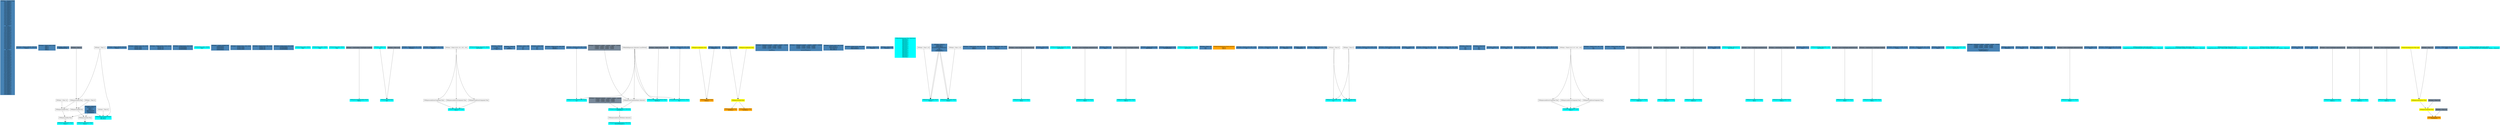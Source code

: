 digraph G {
node0 [shape="box" color="steelblue" style="filled" label="VFXValue`1 Boolean (True)
_vfx_enabled_a
_vfx_enabled_b
_vfx_enabled_c
_vfx_enabled_d
_vfx_enabled_e
_vfx_enabled_a
_vfx_enabled_b
_vfx_enabled_c
_vfx_enabled_d
_vfx_enabled_e
_vfx_enabled_a
_vfx_enabled_b
_vfx_enabled_c
_vfx_enabled_d
_vfx_enabled_e
_vfx_enabled_a
_vfx_enabled_b
_vfx_enabled_c
_vfx_enabled_a
_vfx_enabled_b
_vfx_enabled_c
_vfx_enabled_d
_vfx_enabled_a
Alive_a
_vfx_enabled_b
_vfx_enabled_c
_vfx_enabled_d
_vfx_enabled_e
_vfx_enabled_f
_vfx_enabled_a
_vfx_enabled_b
_vfx_enabled_c
_vfx_enabled_d
_vfx_enabled_e
_vfx_enabled_a
_vfx_enabled_b
_vfx_enabled_c
_vfx_enabled_d
_vfx_enabled_e
_vfx_enabled_a
_vfx_enabled_b
_vfx_enabled_c
_vfx_enabled_a
_vfx_enabled_b
_vfx_enabled_c
_vfx_enabled_a
Alive_a
_vfx_enabled_b
_vfx_enabled_c
_vfx_enabled_d
_vfx_enabled_a
_vfx_enabled_b
_vfx_enabled_c
_vfx_enabled_a
_vfx_enabled_b
_vfx_enabled_a
_vfx_enabled_b
_vfx_enabled_c
_vfx_enabled_d
_vfx_enabled_e
_vfx_enabled_a
_vfx_enabled_b
_vfx_enabled_c
_vfx_enabled_a
_vfx_enabled_b
_vfx_enabled_c
_vfx_enabled_d
_vfx_enabled_e
_vfx_enabled_f
_vfx_enabled_g
_vfx_enabled_h
_vfx_enabled_a
_vfx_enabled_b
_vfx_enabled_c
_vfx_enabled_d
_vfx_enabled_a
_vfx_enabled_b
_vfx_enabled_c
_vfx_enabled_d
_vfx_enabled_e
_vfx_enabled_a
_vfx_enabled_b
_vfx_enabled_c
_vfx_enabled_a
_vfx_enabled_b
_vfx_enabled_c
_vfx_enabled_a
_vfx_enabled_a
_vfx_enabled_a
_vfx_enabled_a"]
node1 [shape="box" color="steelblue" style="filled" label="VFXValue`1 Float2 ((1000.00, 1000.00))
Count_a"]
node2 [shape="box" color="steelblue" style="filled" label="VFXValue`1 Float2 ((0.00, 0.00))
Delay_a
Delay_a
Delay_a
Delay_a"]
node3 [shape="box" color="steelblue" style="filled" label="VFXValue`1 Float (0,1)
DelayBeforeLoop"]
node4 [shape="box" color="cyan" style="filled" label="VFXExpressionCombine Float2
Count_a"]
node5 [shape="box" label="VFXExpressionMax Float"]
node6 [shape="box" label="VFXExpressionAdd Float"]
node7 [shape="box" label="VFXValue`1 Float (15)"]
node8 [shape="box" label="VFXExpressionMul Float"]
node9 [shape="box" label="VFXValue`1 Float (1)"]
node10 [shape="box" color="lightslategray" style="filled" label="VFXValue`1 Float (4)"]
node11 [shape="box" color="steelblue" style="filled" label="VFXValue`1 Float (0)
LifetimeLoss_a
radius_a
radius_a
alphaThreshold
LifetimeLoss_a
_CracksActive"]
node12 [shape="box" color="cyan" style="filled" label="VFXExpressionCombine Float2
Count_a"]
node13 [shape="box" label="VFXExpressionMax Float"]
node14 [shape="box" label="VFXExpressionAdd Float"]
node15 [shape="box" label="VFXValue`1 Float (5)"]
node16 [shape="box" color="steelblue" style="filled" label="VFXValue`1 Float2 ((300.00, 300.00))
Count_a"]
node17 [shape="box" color="steelblue" style="filled" label="VFXValue`1 Float3 ((-0.20, 5.64, 0.65))
bounds_center
bounds_center
bounds_center"]
node18 [shape="box" color="steelblue" style="filled" label="VFXValue`1 Float3 ((20.00, 10.00, 20.00))
bounds_size
bounds_size
bounds_size"]
node19 [shape="box" color="steelblue" style="filled" label="VFXValue`1 Float3 ((0.33, 0.50, 0.50))
boundsPadding
boundsPadding
boundsPadding"]
node20 [shape="box" color="cyan" style="filled" label="VFXMeshValue Mesh (33656)
mesh"]
node21 [shape="box" color="steelblue" style="filled" label="VFXValue`1 Uint32 (4294967295)
subMeshMask
subMeshMask
subMeshMask
subMeshMask"]
node22 [shape="box" color="steelblue" style="filled" label="VFXValue`1 Float3 ((-0.01, 1.40, -0.02))
bounds_center
bounds_center
bounds_center"]
node23 [shape="box" color="steelblue" style="filled" label="VFXValue`1 Float3 ((3.00, 3.96, 3.06))
bounds_size
bounds_size
bounds_size"]
node24 [shape="box" color="steelblue" style="filled" label="VFXValue`1 Float3 ((0.50, 0.50, 0.50))
boundsPadding
boundsPadding
boundsPadding"]
node25 [shape="box" color="cyan" style="filled" label="VFXMeshValue Mesh (33834)
mesh"]
node26 [shape="box" color="cyan" style="filled" label="VFXMeshValue Mesh (33656)
mesh"]
node27 [shape="box" color="cyan" style="filled" label="VFXMeshValue Mesh (33824)
mesh"]
node28 [shape="box" color="cyan" style="filled" label="VFXExpressionBakeGradient Float3
Color_a"]
node29 [shape="box" color="lightslategray" style="filled" label="VFXValue`1 ColorGradient (UnityEngine.Gradient)"]
node30 [shape="box" color="cyan" style="filled" label="VFXValue`1 Float (2,5)
A_b"]
node31 [shape="box" color="cyan" style="filled" label="VFXExpressionMul Float
B_b"]
node32 [shape="box" color="lightslategray" style="filled" label="VFXValue`1 Float (4,81)"]
node33 [shape="box" color="steelblue" style="filled" label="VFXValue`1 Float3 ((0.00, 0.01, 0.00))
Position_c"]
node34 [shape="box" color="steelblue" style="filled" label="VFXValue`1 Float3 ((90.00, 0.00, 0.00))
Angle_d"]
node35 [shape="box" color="cyan" style="filled" label="VFXExpressionCombine Float3
Color_e"]
node36 [shape="box" label="VFXExpressionExtractComponent Float"]
node37 [shape="box" label="VFXValue`1 Float4 ((0.03, 0.01, 0.00, 1.00))"]
node38 [shape="box" label="VFXExpressionExtractComponent Float"]
node39 [shape="box" label="VFXExpressionExtractComponent Float"]
node40 [shape="box" color="cyan" style="filled" label="VFXTexture2DValue Texture2D (33826)
mainTexture"]
node41 [shape="box" color="steelblue" style="filled" label="VFXValue`1 Float (2)
A_a
lacunarity_a
B_a"]
node42 [shape="box" color="steelblue" style="filled" label="VFXValue`1 Float (3)
B_a
Lifetime_a"]
node43 [shape="box" color="steelblue" style="filled" label="VFXValue`1 Float (-360)
A_b
A_c
A_c"]
node44 [shape="box" color="steelblue" style="filled" label="VFXValue`1 Float (360)
B_b
B_c
B_c"]
node45 [shape="box" color="steelblue" style="filled" label="VFXValue`1 Float3 ((0.00, 1.66, 0.00))
Velocity_c
Velocity_e"]
node46 [shape="box" color="steelblue" style="filled" label="VFXValue`1 Float3 ((-2.00, 0.00, -2.00))
A_d"]
node47 [shape="box" color="steelblue" style="filled" label="VFXValue`1 Float3 ((2.00, 2.00, 2.00))
B_d"]
node48 [shape="box" color="orange" style="filled" label="VFXExpressionPow Float
rNorm_e"]
node49 [shape="box" color="yellow" style="filled" label="VFXExpressionRandom Float"]
node50 [shape="box" color="steelblue" style="filled" label="VFXValue`1 Float (0,5)
roughness_a"]
node51 [shape="box" color="orange" style="filled" label="VFXExpressionSin Float
sinTheta_e"]
node52 [shape="box" color="yellow" style="filled" label="VFXExpressionMul Float"]
node53 [shape="box" color="steelblue" style="filled" label="VFXValue`1 Float (6,283185)
arcSphere_arc_b"]
node54 [shape="box" color="yellow" style="filled" label="VFXExpressionRandom Float"]
node55 [shape="box" color="orange" style="filled" label="VFXExpressionCos Float
cosTheta_e"]
node56 [shape="box" color="steelblue" style="filled" label="VFXValue`1 Matrix4x4 (2.22000	0.00000	0.00000	0.00000
0.00000	0.00000	2.22000	0.00000
0.00000	-2.22000	0.00000	0.00000
0.00000	0.00000	0.00000	1.00000
)
transform_e"]
node57 [shape="box" color="steelblue" style="filled" label="VFXValue`1 Matrix4x4 (0.45045	0.00000	0.00000	0.00000
0.00000	0.00000	0.45045	0.00000
0.00000	-0.45045	0.00000	0.00000
0.00000	0.00000	0.00000	1.00000
)
inverseTranspose_e"]
node58 [shape="box" color="steelblue" style="filled" label="VFXValue`1 Float3 ((0.00, 0.00, 0.00))
Plane_position_a
Plane_position_a
Box_center_b
Box_center_b"]
node59 [shape="box" color="steelblue" style="filled" label="VFXValue`1 Float3 ((0.00, 1.00, 0.00))
Plane_normal_a
Plane_normal_a"]
node60 [shape="box" color="steelblue" style="filled" label="VFXValue`1 Float (0,42)
Bounce_a"]
node61 [shape="box" color="steelblue" style="filled" label="VFXValue`1 Float (0,69)
Friction_a"]
node62 [shape="box" color="cyan" style="filled" label="VFXBuiltInExpression Float (DeltaTime)
deltaTime_a
deltaTime_b
deltaTime_c
deltaTime_d
deltaTime_a
deltaTime_b
deltaTime_c
deltaTime_d
deltaTime_a
deltaTime_b
deltaTime_c
deltaTime_d
deltaTime_a
deltaTime_b
deltaTime_a
deltaTime_a
deltaTime_b
deltaTime_c"]
node63 [shape="box" color="steelblue" style="filled" label="VFXValue`1 Float (1)
colliderSign_a
colliderSign_a
invSoftParticlesFadeDistance
A_b
Friction_a
volumeFactor_b"]
node64 [shape="box" color="steelblue" style="filled" label="VFXValue`1 Float4 ((0.00, 1.00, 0.00, 0.00))
plane_a
plane_a"]
node65 [shape="box" color="steelblue" style="filled" label="VFXValue`1 Float3 ((0.00, -9.81, 0.00))
Force_b
Force_b"]
node66 [shape="box" color="cyan" style="filled" label="VFXExpressionBakeCurve Float4
Size_a"]
node67 [shape="box" color="lightslategray" style="filled" label="VFXValue`1 Curve (UnityEngine.AnimationCurve)"]
node68 [shape="box" color="cyan" style="filled" label="VFXExpressionCombine Float3
Scale_b"]
node69 [shape="box" label="VFXValue`1 Float (1,35)"]
node70 [shape="box" color="steelblue" style="filled" label="VFXValue`1 Float (8,85)
Size_c"]
node71 [shape="box" color="cyan" style="filled" label="VFXTexture2DValue Texture2D (33828)
mainTexture"]
node72 [shape="box" color="cyan" style="filled" label="VFXExpressionBakeCurve Float4
Size_b"]
node73 [shape="box" color="lightslategray" style="filled" label="VFXValue`1 Curve (UnityEngine.AnimationCurve)"]
node74 [shape="box" color="steelblue" style="filled" label="VFXValue`1 Float (2,2)
Size_c"]
node75 [shape="box" color="cyan" style="filled" label="VFXExpressionBakeGradient Float3
Color_d"]
node76 [shape="box" color="lightslategray" style="filled" label="VFXValue`1 ColorGradient (UnityEngine.Gradient)"]
node77 [shape="box" color="steelblue" style="filled" label="VFXValue`1 Float2 ((8.00, 8.00))
flipBookSize"]
node78 [shape="box" color="steelblue" style="filled" label="VFXValue`1 Float2 ((0.13, 0.13))
invFlipBookSize"]
node79 [shape="box" color="cyan" style="filled" label="VFXTexture2DValue Texture2D (33830)
mainTexture"]
node80 [shape="box" color="steelblue" style="filled" label="VFXValue`1 Float (1,5)
B_b
A_a"]
node81 [shape="box" color="orange" style="filled" label="VFXAttributeExpression Float3 (position)
Value_d
Value_d"]
node82 [shape="box" color="steelblue" style="filled" label="VFXValue`1 Float3 ((-5.00, 0.00, -5.00))
A_f"]
node83 [shape="box" color="steelblue" style="filled" label="VFXValue`1 Float3 ((5.00, 5.00, 5.00))
B_f"]
node84 [shape="box" color="steelblue" style="filled" label="VFXValue`1 Float (0,34)
Bounce_a"]
node85 [shape="box" color="steelblue" style="filled" label="VFXValue`1 Float (25)
FrameRate_a"]
node86 [shape="box" color="steelblue" style="filled" label="VFXValue`1 Float3 ((0.00, 2.00, 0.00))
Force_b"]
node87 [shape="box" color="cyan" style="filled" label="VFXExpressionSubtract Float
A_a"]
node88 [shape="box" label="VFXValue`1 Float (0)"]
node89 [shape="box" label="VFXValue`1 Float (0)"]
node90 [shape="box" color="cyan" style="filled" label="VFXExpressionAdd Float
B_a"]
node91 [shape="box" color="cyan" style="filled" label="VFXExpressionCombine Float3
Box_size_b
Box_size_b"]
node92 [shape="box" label="VFXValue`1 Float (0)"]
node93 [shape="box" color="steelblue" style="filled" label="VFXValue`1 Float3 ((-70.00, 20.00, 0.00))
A_c"]
node94 [shape="box" color="steelblue" style="filled" label="VFXValue`1 Float3 ((-90.00, -20.00, 0.00))
B_c"]
node95 [shape="box" color="steelblue" style="filled" label="VFXValue`1 Uint32 (20)
count_a"]
node96 [shape="box" color="steelblue" style="filled" label="VFXValue`1 Float3 ((-7.00, 0.00, -7.00))
A_b"]
node97 [shape="box" color="steelblue" style="filled" label="VFXValue`1 Float3 ((7.00, 7.00, 7.00))
B_b"]
node98 [shape="box" color="steelblue" style="filled" label="VFXValue`1 Float (0,2)
A_c
A_b
A_g"]
node99 [shape="box" color="steelblue" style="filled" label="VFXValue`1 Float (0,4)
B_c
B_b
B_g"]
node100 [shape="box" color="steelblue" style="filled" label="VFXValue`1 Float (1,6)
A_a"]
node101 [shape="box" color="steelblue" style="filled" label="VFXValue`1 Float (1,8)
B_a"]
node102 [shape="box" color="steelblue" style="filled" label="VFXValue`1 Float3 ((0.00, 360.00, 0.00))
A_c"]
node103 [shape="box" color="steelblue" style="filled" label="VFXValue`1 Float3 ((0.00, -360.00, 0.00))
B_c"]
node104 [shape="box" color="cyan" style="filled" label="VFXExpressionCombine Float3
Color_a"]
node105 [shape="box" label="VFXExpressionExtractComponent Float"]
node106 [shape="box" label="VFXValue`1 Float4 ((0.18, 0.07, 0.05, 1.00))"]
node107 [shape="box" label="VFXExpressionExtractComponent Float"]
node108 [shape="box" label="VFXExpressionExtractComponent Float"]
node109 [shape="box" color="steelblue" style="filled" label="VFXValue`1 Float3 ((1.00, 1.00, 1.00))
A_c
A_b"]
node110 [shape="box" color="steelblue" style="filled" label="VFXValue`1 Float3 ((0.80, 0.80, 1.00))
B_c
B_b"]
node111 [shape="box" color="cyan" style="filled" label="VFXExpressionBakeCurve Float4
Scale_x_d"]
node112 [shape="box" color="lightslategray" style="filled" label="VFXValue`1 Curve (UnityEngine.AnimationCurve)"]
node113 [shape="box" color="cyan" style="filled" label="VFXExpressionBakeCurve Float4
Scale_y_d"]
node114 [shape="box" color="lightslategray" style="filled" label="VFXValue`1 Curve (UnityEngine.AnimationCurve)"]
node115 [shape="box" color="cyan" style="filled" label="VFXExpressionBakeCurve Float4
Scale_z_d"]
node116 [shape="box" color="lightslategray" style="filled" label="VFXValue`1 Curve (UnityEngine.AnimationCurve)"]
node117 [shape="box" color="steelblue" style="filled" label="VFXValue`1 Float (2,99)
Size_e"]
node118 [shape="box" color="cyan" style="filled" label="VFXTexture2DValue Texture2D (0)
mainTexture"]
node119 [shape="box" color="cyan" style="filled" label="VFXExpressionBakeCurve Float4
Size_a"]
node120 [shape="box" color="lightslategray" style="filled" label="VFXValue`1 Curve (UnityEngine.AnimationCurve)"]
node121 [shape="box" color="cyan" style="filled" label="VFXExpressionBakeGradient Float3
Color_b"]
node122 [shape="box" color="lightslategray" style="filled" label="VFXValue`1 ColorGradient (UnityEngine.Gradient)"]
node123 [shape="box" color="steelblue" style="filled" label="VFXValue`1 Float (0,17)
Size_c"]
node124 [shape="box" color="cyan" style="filled" label="VFXTexture2DValue Texture2D (1540)
mainTexture"]
node125 [shape="box" color="cyan" style="filled" label="VFXExpressionBakeCurve Float4
Size_b"]
node126 [shape="box" color="lightslategray" style="filled" label="VFXValue`1 Curve (UnityEngine.AnimationCurve)"]
node127 [shape="box" color="cyan" style="filled" label="VFXExpressionBakeGradient Float3
Color_c"]
node128 [shape="box" color="lightslategray" style="filled" label="VFXValue`1 ColorGradient (UnityEngine.Gradient)"]
node129 [shape="box" color="steelblue" style="filled" label="VFXValue`1 Float3 ((2.77, 25.90, 18.80))
Scale_e"]
node130 [shape="box" color="steelblue" style="filled" label="VFXValue`1 Float3 ((10.26, -8.31, 0.03))
Angle_f"]
node131 [shape="box" color="steelblue" style="filled" label="VFXValue`1 Float (0,59)
Size_h"]
node132 [shape="box" color="cyan" style="filled" label="VFXTexture2DValue Texture2D (1540)
mainTexture"]
node133 [shape="box" color="steelblue" style="filled" label="VFXValue`1 Matrix4x4 (1.00000	0.00000	0.00000	0.00000
0.00000	1.00000	0.00000	0.00000
0.00000	0.00000	1.00000	0.00000
0.00000	0.00000	0.00000	1.00000
)
InvFieldTransform_a
FieldTransform_a"]
node134 [shape="box" color="steelblue" style="filled" label="VFXValue`1 Float (2,53)
Intensity_a"]
node135 [shape="box" color="steelblue" style="filled" label="VFXValue`1 Float (0,81)
Drag_a"]
node136 [shape="box" color="steelblue" style="filled" label="VFXValue`1 Float (2,04)
frequency_a"]
node137 [shape="box" color="steelblue" style="filled" label="VFXValue`1 Int32 (1)
octaves_a"]
node138 [shape="box" color="cyan" style="filled" label="VFXExpressionTransformMatrix Matrix4x4
transform_b"]
node139 [shape="box" label="VFXExpressionTransformMatrix Matrix4x4"]
node140 [shape="box" label="VFXBuiltInExpression Matrix4x4 (LocalToWorld)"]
node141 [shape="box" color="lightslategray" style="filled" label="VFXValue`1 Matrix4x4 (1.00000	0.00000	0.00000	0.00000
0.00000	1.00000	0.00000	0.19864
0.00000	0.00000	1.00000	0.00000
0.00000	0.00000	0.00000	1.00000
)"]
node142 [shape="box" color="lightslategray" style="filled" label="VFXValue`1 Matrix4x4 (0.88195	0.00000	0.00000	0.00000
0.00000	0.88195	0.00000	0.00000
0.00000	0.00000	0.88195	0.00000
0.00000	0.00000	0.00000	1.00000
)"]
node143 [shape="box" color="cyan" style="filled" label="VFXExpressionTransposeMatrix Matrix4x4
inverseTranspose_b"]
node144 [shape="box" label="VFXExpressionInverseTRSMatrix Matrix4x4"]
node145 [shape="box" color="cyan" style="filled" label="VFXExpressionTransformVector Float3
Velocity_d"]
node146 [shape="box" color="lightslategray" style="filled" label="VFXValue`1 Float3 ((0.00, 0.59, 0.00))"]
node147 [shape="box" color="cyan" style="filled" label="VFXExpressionTransformVector Float3
A_e"]
node148 [shape="box" color="cyan" style="filled" label="VFXExpressionTransformVector Float3
B_e"]
node149 [shape="box" color="cyan" style="filled" label="VFXExpressionBakeCurve Float4
Size_a"]
node150 [shape="box" color="lightslategray" style="filled" label="VFXValue`1 Curve (UnityEngine.AnimationCurve)"]
node151 [shape="box" color="cyan" style="filled" label="VFXExpressionCombine Float3
Scale_b"]
node152 [shape="box" label="VFXValue`1 Float (1,35)"]
node153 [shape="box" color="steelblue" style="filled" label="VFXValue`1 Float (14,9)
Size_c"]
node154 [shape="box" color="steelblue" style="filled" label="VFXValue`1 Float4 ((0.18, 0.03, 0.78, 0.00))
_Color"]
node155 [shape="box" color="cyan" style="filled" label="VFXTexture2DValue Texture2D (33832)
_SampleTexture2D_913c45d539004fe1a0fc1ea3dbdf6ade_Texture_1_Texture2D"]
node156 [shape="box" color="cyan" style="filled" label="VFXTexture2DValue Texture2D (1736)
_SampleTexture2D_e2cc0c2e36c245b4ab3214c46fb8a78f_Texture_1_Texture2D"]
node157 [shape="box" color="cyan" style="filled" label="VFXTexture2DValue Texture2D (1734)
_SampleTexture2D_a19c8771f5a241afb37d308eeeac593b_Texture_1_Texture2D"]
node158 [shape="box" color="cyan" style="filled" label="VFXTexture2DValue Texture2D (1740)
_SampleTexture2D_7d2ece2bd11943efb4c263a40111f188_Texture_1_Texture2D"]
node159 [shape="box" color="steelblue" style="filled" label="VFXValue`1 Float (26)
A_a"]
node160 [shape="box" color="steelblue" style="filled" label="VFXValue`1 Float (128,9)
B_a"]
node161 [shape="box" color="cyan" style="filled" label="VFXExpressionBakeCurve Float4
Scale_x_c"]
node162 [shape="box" color="lightslategray" style="filled" label="VFXValue`1 Curve (UnityEngine.AnimationCurve)"]
node163 [shape="box" color="cyan" style="filled" label="VFXExpressionBakeCurve Float4
Scale_y_c"]
node164 [shape="box" color="lightslategray" style="filled" label="VFXValue`1 Curve (UnityEngine.AnimationCurve)"]
node165 [shape="box" color="cyan" style="filled" label="VFXExpressionBakeCurve Float4
Scale_z_c"]
node166 [shape="box" color="lightslategray" style="filled" label="VFXValue`1 Curve (UnityEngine.AnimationCurve)"]
node167 [shape="box" color="orange" style="filled" label="VFXExpressionMul Float
_CracksActive"]
node168 [shape="box" color="yellow" style="filled" label="VFXExpressionDivide Float"]
node169 [shape="box" color="yellow" style="filled" label="VFXExpressionSubtract Float"]
node170 [shape="box" color="yellow" style="filled" label="VFXAttributeExpression Float (age)"]
node171 [shape="box" color="lightslategray" style="filled" label="VFXValue`1 Float (0,7)"]
node172 [shape="box" color="lightslategray" style="filled" label="VFXValue`1 Float (0,3)"]
node173 [shape="box" color="lightslategray" style="filled" label="VFXValue`1 Float (10)"]
node174 [shape="box" color="steelblue" style="filled" label="VFXValue`1 Float4 ((0.04, 0.01, 0.14, 0.00))
_Color"]
node175 [shape="box" color="cyan" style="filled" label="VFXTexture2DValue Texture2D (33832)
_SampleTexture2D_913c45d539004fe1a0fc1ea3dbdf6ade_Texture_1_Texture2D"]
node5 -> node4 [headlabel="0"]
node5 -> node4 [headlabel="1"]
node6 -> node5 [headlabel="0"]
node11 -> node5 [headlabel="1"]
node7 -> node6 [headlabel="0"]
node8 -> node6 [headlabel="1"]
node9 -> node8 [headlabel="0"]
node10 -> node8 [headlabel="1"]
node13 -> node12 [headlabel="0"]
node13 -> node12 [headlabel="1"]
node14 -> node13 [headlabel="0"]
node11 -> node13 [headlabel="1"]
node15 -> node14 [headlabel="0"]
node8 -> node14 [headlabel="1"]
node29 -> node28 
node30 -> node31 [headlabel="0"]
node32 -> node31 [headlabel="1"]
node36 -> node35 [headlabel="0"]
node38 -> node35 [headlabel="1"]
node39 -> node35 [headlabel="2"]
node37 -> node36 
node37 -> node38 
node37 -> node39 
node49 -> node48 [headlabel="0"]
node50 -> node48 [headlabel="1"]
node52 -> node51 
node53 -> node52 [headlabel="0"]
node54 -> node52 [headlabel="1"]
node52 -> node55 
node67 -> node66 
node63 -> node68 [headlabel="0"]
node69 -> node68 [headlabel="1"]
node63 -> node68 [headlabel="2"]
node73 -> node72 
node76 -> node75 
node88 -> node87 [headlabel="0"]
node89 -> node87 [headlabel="1"]
node88 -> node90 [headlabel="0"]
node89 -> node90 [headlabel="1"]
node9 -> node91 [headlabel="0"]
node11 -> node91 [headlabel="1"]
node92 -> node91 [headlabel="2"]
node105 -> node104 [headlabel="0"]
node107 -> node104 [headlabel="1"]
node108 -> node104 [headlabel="2"]
node106 -> node105 
node106 -> node107 
node106 -> node108 
node112 -> node111 
node114 -> node113 
node116 -> node115 
node120 -> node119 
node122 -> node121 
node126 -> node125 
node128 -> node127 
node139 -> node138 [headlabel="0"]
node142 -> node138 [headlabel="1"]
node140 -> node139 [headlabel="0"]
node141 -> node139 [headlabel="1"]
node144 -> node143 
node138 -> node144 
node140 -> node145 [headlabel="0"]
node146 -> node145 [headlabel="1"]
node140 -> node147 [headlabel="0"]
node46 -> node147 [headlabel="1"]
node140 -> node148 [headlabel="0"]
node47 -> node148 [headlabel="1"]
node150 -> node149 
node63 -> node151 [headlabel="0"]
node152 -> node151 [headlabel="1"]
node63 -> node151 [headlabel="2"]
node162 -> node161 
node164 -> node163 
node166 -> node165 
node168 -> node167 [headlabel="0"]
node173 -> node167 [headlabel="1"]
node169 -> node168 [headlabel="0"]
node172 -> node168 [headlabel="1"]
node170 -> node169 [headlabel="0"]
node171 -> node169 [headlabel="1"]
}
